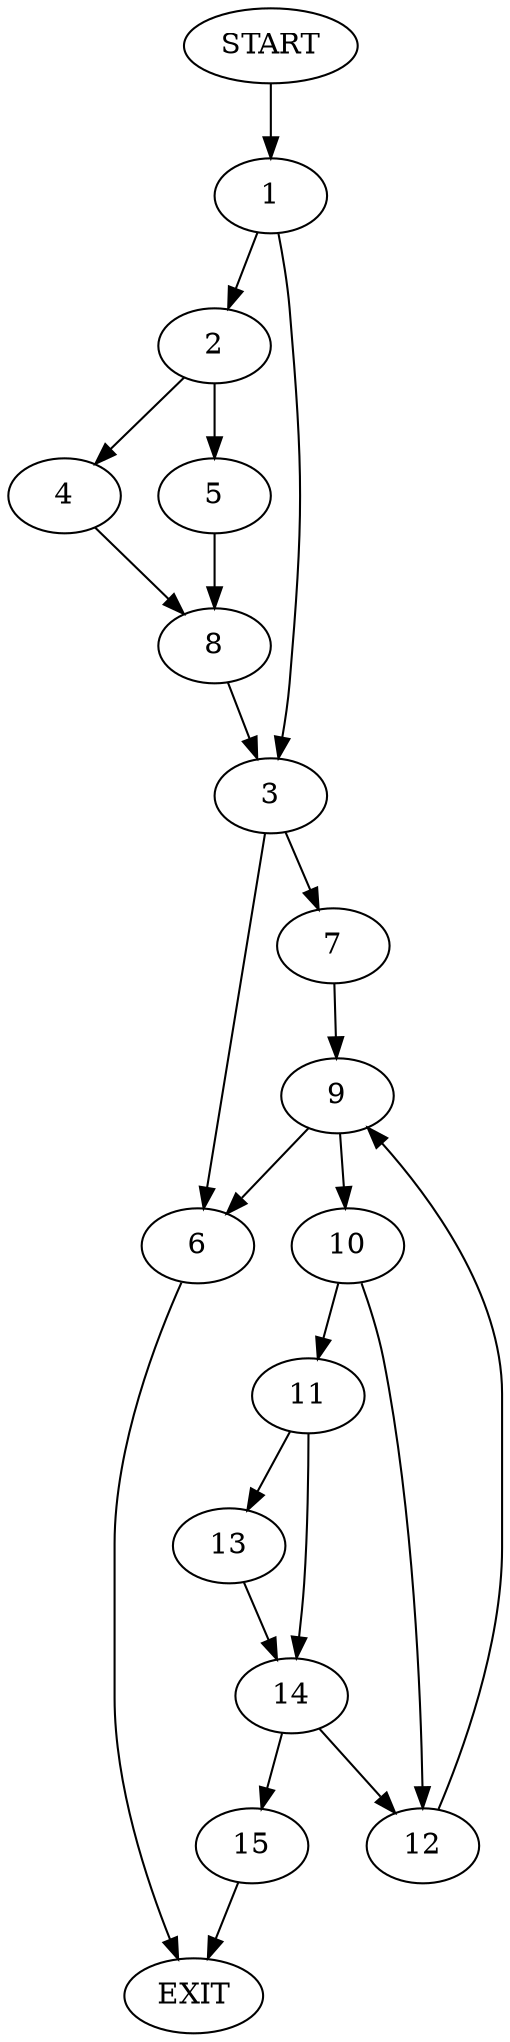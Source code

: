 digraph {
0 [label="START"]
16 [label="EXIT"]
0 -> 1
1 -> 2
1 -> 3
2 -> 4
2 -> 5
3 -> 6
3 -> 7
4 -> 8
5 -> 8
8 -> 3
6 -> 16
7 -> 9
9 -> 6
9 -> 10
10 -> 11
10 -> 12
12 -> 9
11 -> 13
11 -> 14
13 -> 14
14 -> 12
14 -> 15
15 -> 16
}
